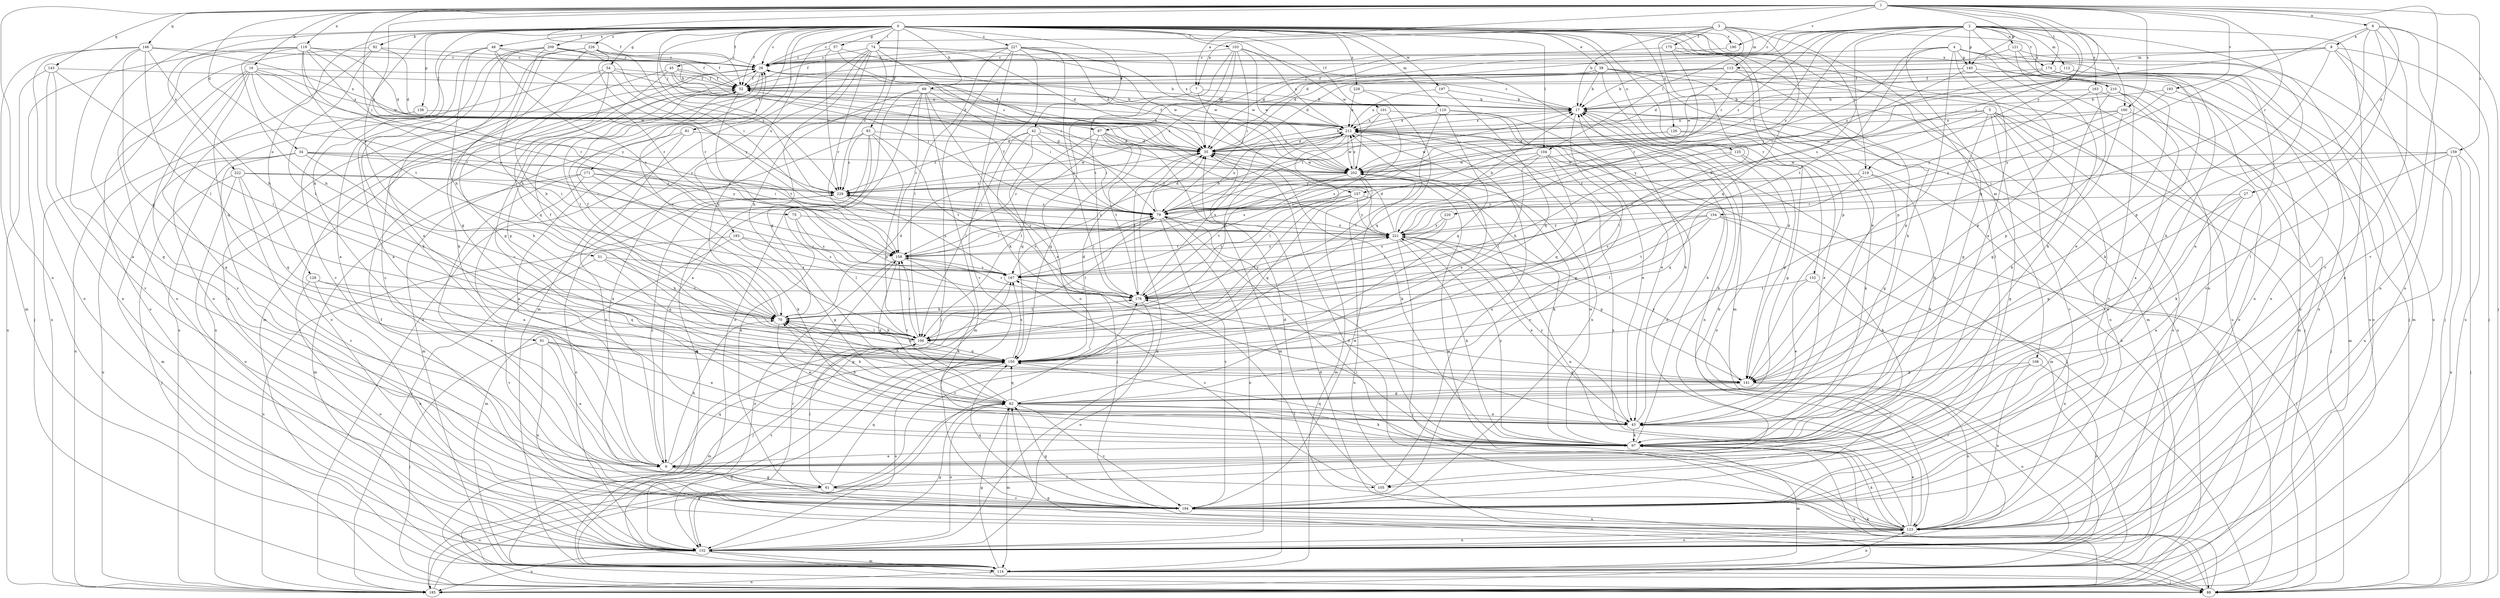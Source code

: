 strict digraph  {
0;
1;
2;
3;
4;
5;
6;
7;
8;
9;
16;
17;
26;
27;
34;
35;
38;
42;
43;
45;
48;
51;
52;
54;
57;
61;
62;
69;
70;
74;
75;
79;
81;
83;
87;
88;
91;
92;
97;
101;
103;
104;
105;
106;
108;
110;
112;
113;
114;
119;
121;
123;
125;
126;
128;
132;
138;
140;
141;
143;
146;
150;
152;
154;
157;
158;
159;
160;
163;
167;
171;
174;
175;
176;
183;
185;
190;
193;
194;
197;
202;
209;
210;
212;
219;
220;
221;
222;
226;
227;
228;
229;
0 -> 26  [label=c];
0 -> 38  [label=e];
0 -> 42  [label=e];
0 -> 43  [label=e];
0 -> 45  [label=f];
0 -> 48  [label=f];
0 -> 51  [label=f];
0 -> 52  [label=f];
0 -> 54  [label=g];
0 -> 57  [label=g];
0 -> 61  [label=g];
0 -> 69  [label=h];
0 -> 74  [label=i];
0 -> 81  [label=j];
0 -> 83  [label=j];
0 -> 87  [label=j];
0 -> 91  [label=k];
0 -> 92  [label=k];
0 -> 97  [label=k];
0 -> 101  [label=l];
0 -> 103  [label=l];
0 -> 104  [label=l];
0 -> 108  [label=m];
0 -> 110  [label=m];
0 -> 125  [label=o];
0 -> 126  [label=o];
0 -> 128  [label=o];
0 -> 138  [label=p];
0 -> 152  [label=r];
0 -> 171  [label=t];
0 -> 183  [label=u];
0 -> 190  [label=v];
0 -> 197  [label=w];
0 -> 202  [label=w];
0 -> 209  [label=x];
0 -> 210  [label=x];
0 -> 219  [label=y];
0 -> 222  [label=z];
0 -> 226  [label=z];
0 -> 227  [label=z];
0 -> 228  [label=z];
0 -> 229  [label=z];
1 -> 6  [label=a];
1 -> 7  [label=a];
1 -> 16  [label=b];
1 -> 27  [label=d];
1 -> 34  [label=d];
1 -> 35  [label=d];
1 -> 52  [label=f];
1 -> 75  [label=i];
1 -> 79  [label=i];
1 -> 119  [label=n];
1 -> 132  [label=o];
1 -> 140  [label=p];
1 -> 143  [label=q];
1 -> 146  [label=q];
1 -> 154  [label=r];
1 -> 159  [label=s];
1 -> 160  [label=s];
1 -> 174  [label=t];
1 -> 190  [label=v];
1 -> 193  [label=v];
1 -> 194  [label=v];
1 -> 229  [label=z];
2 -> 26  [label=c];
2 -> 35  [label=d];
2 -> 61  [label=g];
2 -> 79  [label=i];
2 -> 87  [label=j];
2 -> 97  [label=k];
2 -> 112  [label=m];
2 -> 121  [label=n];
2 -> 123  [label=n];
2 -> 140  [label=p];
2 -> 150  [label=q];
2 -> 157  [label=r];
2 -> 160  [label=s];
2 -> 163  [label=s];
2 -> 167  [label=s];
2 -> 185  [label=u];
2 -> 210  [label=x];
2 -> 219  [label=y];
2 -> 229  [label=z];
3 -> 7  [label=a];
3 -> 17  [label=b];
3 -> 26  [label=c];
3 -> 70  [label=h];
3 -> 104  [label=l];
3 -> 105  [label=l];
3 -> 113  [label=m];
3 -> 174  [label=t];
3 -> 175  [label=t];
3 -> 220  [label=y];
4 -> 35  [label=d];
4 -> 43  [label=e];
4 -> 79  [label=i];
4 -> 88  [label=j];
4 -> 97  [label=k];
4 -> 140  [label=p];
4 -> 141  [label=p];
4 -> 176  [label=t];
4 -> 185  [label=u];
5 -> 61  [label=g];
5 -> 88  [label=j];
5 -> 97  [label=k];
5 -> 123  [label=n];
5 -> 132  [label=o];
5 -> 176  [label=t];
5 -> 194  [label=v];
5 -> 212  [label=x];
5 -> 221  [label=y];
6 -> 8  [label=a];
6 -> 9  [label=a];
6 -> 88  [label=j];
6 -> 105  [label=l];
6 -> 132  [label=o];
6 -> 150  [label=q];
6 -> 194  [label=v];
7 -> 17  [label=b];
7 -> 70  [label=h];
7 -> 157  [label=r];
8 -> 52  [label=f];
8 -> 88  [label=j];
8 -> 113  [label=m];
8 -> 123  [label=n];
8 -> 141  [label=p];
8 -> 185  [label=u];
8 -> 229  [label=z];
9 -> 17  [label=b];
9 -> 61  [label=g];
9 -> 70  [label=h];
9 -> 105  [label=l];
9 -> 150  [label=q];
9 -> 229  [label=z];
16 -> 9  [label=a];
16 -> 52  [label=f];
16 -> 132  [label=o];
16 -> 150  [label=q];
16 -> 158  [label=r];
16 -> 194  [label=v];
16 -> 202  [label=w];
16 -> 212  [label=x];
16 -> 221  [label=y];
17 -> 26  [label=c];
17 -> 88  [label=j];
17 -> 106  [label=l];
17 -> 132  [label=o];
17 -> 212  [label=x];
26 -> 52  [label=f];
26 -> 106  [label=l];
26 -> 114  [label=m];
27 -> 9  [label=a];
27 -> 43  [label=e];
27 -> 62  [label=g];
27 -> 79  [label=i];
34 -> 70  [label=h];
34 -> 114  [label=m];
34 -> 185  [label=u];
34 -> 194  [label=v];
34 -> 202  [label=w];
34 -> 221  [label=y];
34 -> 229  [label=z];
35 -> 17  [label=b];
35 -> 26  [label=c];
35 -> 97  [label=k];
35 -> 176  [label=t];
35 -> 202  [label=w];
35 -> 212  [label=x];
38 -> 17  [label=b];
38 -> 52  [label=f];
38 -> 88  [label=j];
38 -> 114  [label=m];
38 -> 141  [label=p];
38 -> 185  [label=u];
38 -> 229  [label=z];
42 -> 35  [label=d];
42 -> 79  [label=i];
42 -> 88  [label=j];
42 -> 106  [label=l];
42 -> 150  [label=q];
42 -> 221  [label=y];
42 -> 229  [label=z];
43 -> 17  [label=b];
43 -> 70  [label=h];
43 -> 97  [label=k];
43 -> 221  [label=y];
45 -> 17  [label=b];
45 -> 35  [label=d];
45 -> 52  [label=f];
45 -> 79  [label=i];
45 -> 150  [label=q];
45 -> 185  [label=u];
48 -> 9  [label=a];
48 -> 17  [label=b];
48 -> 26  [label=c];
48 -> 70  [label=h];
48 -> 158  [label=r];
48 -> 167  [label=s];
48 -> 194  [label=v];
51 -> 70  [label=h];
51 -> 150  [label=q];
51 -> 167  [label=s];
51 -> 194  [label=v];
52 -> 17  [label=b];
52 -> 132  [label=o];
52 -> 141  [label=p];
52 -> 176  [label=t];
54 -> 52  [label=f];
54 -> 62  [label=g];
54 -> 70  [label=h];
54 -> 185  [label=u];
54 -> 212  [label=x];
54 -> 221  [label=y];
57 -> 26  [label=c];
57 -> 35  [label=d];
57 -> 202  [label=w];
57 -> 229  [label=z];
61 -> 26  [label=c];
61 -> 106  [label=l];
61 -> 150  [label=q];
61 -> 176  [label=t];
61 -> 185  [label=u];
61 -> 194  [label=v];
62 -> 43  [label=e];
62 -> 70  [label=h];
62 -> 97  [label=k];
62 -> 114  [label=m];
62 -> 132  [label=o];
62 -> 150  [label=q];
62 -> 158  [label=r];
62 -> 194  [label=v];
62 -> 212  [label=x];
69 -> 9  [label=a];
69 -> 17  [label=b];
69 -> 43  [label=e];
69 -> 70  [label=h];
69 -> 79  [label=i];
69 -> 114  [label=m];
69 -> 132  [label=o];
69 -> 158  [label=r];
70 -> 26  [label=c];
70 -> 35  [label=d];
70 -> 43  [label=e];
70 -> 52  [label=f];
70 -> 106  [label=l];
70 -> 176  [label=t];
74 -> 26  [label=c];
74 -> 35  [label=d];
74 -> 62  [label=g];
74 -> 79  [label=i];
74 -> 114  [label=m];
74 -> 158  [label=r];
74 -> 185  [label=u];
74 -> 202  [label=w];
74 -> 229  [label=z];
75 -> 106  [label=l];
75 -> 167  [label=s];
75 -> 221  [label=y];
79 -> 35  [label=d];
79 -> 52  [label=f];
79 -> 106  [label=l];
79 -> 132  [label=o];
79 -> 167  [label=s];
79 -> 194  [label=v];
79 -> 212  [label=x];
79 -> 221  [label=y];
79 -> 229  [label=z];
81 -> 9  [label=a];
81 -> 35  [label=d];
81 -> 114  [label=m];
81 -> 194  [label=v];
83 -> 9  [label=a];
83 -> 35  [label=d];
83 -> 114  [label=m];
83 -> 123  [label=n];
83 -> 141  [label=p];
83 -> 176  [label=t];
83 -> 229  [label=z];
87 -> 35  [label=d];
87 -> 106  [label=l];
87 -> 114  [label=m];
87 -> 150  [label=q];
87 -> 158  [label=r];
87 -> 176  [label=t];
87 -> 221  [label=y];
88 -> 35  [label=d];
88 -> 62  [label=g];
88 -> 97  [label=k];
88 -> 167  [label=s];
91 -> 9  [label=a];
91 -> 43  [label=e];
91 -> 88  [label=j];
91 -> 123  [label=n];
91 -> 141  [label=p];
91 -> 150  [label=q];
92 -> 26  [label=c];
92 -> 35  [label=d];
92 -> 106  [label=l];
92 -> 132  [label=o];
92 -> 185  [label=u];
97 -> 9  [label=a];
97 -> 17  [label=b];
97 -> 26  [label=c];
97 -> 79  [label=i];
97 -> 114  [label=m];
97 -> 150  [label=q];
97 -> 202  [label=w];
97 -> 221  [label=y];
101 -> 79  [label=i];
101 -> 123  [label=n];
101 -> 167  [label=s];
101 -> 212  [label=x];
103 -> 26  [label=c];
103 -> 35  [label=d];
103 -> 79  [label=i];
103 -> 114  [label=m];
103 -> 132  [label=o];
103 -> 176  [label=t];
103 -> 202  [label=w];
103 -> 212  [label=x];
104 -> 62  [label=g];
104 -> 106  [label=l];
104 -> 114  [label=m];
104 -> 150  [label=q];
104 -> 167  [label=s];
104 -> 202  [label=w];
105 -> 35  [label=d];
105 -> 167  [label=s];
105 -> 212  [label=x];
106 -> 26  [label=c];
106 -> 52  [label=f];
106 -> 70  [label=h];
106 -> 114  [label=m];
106 -> 150  [label=q];
106 -> 158  [label=r];
108 -> 123  [label=n];
108 -> 132  [label=o];
108 -> 141  [label=p];
108 -> 194  [label=v];
110 -> 43  [label=e];
110 -> 106  [label=l];
110 -> 123  [label=n];
110 -> 150  [label=q];
110 -> 212  [label=x];
112 -> 35  [label=d];
112 -> 52  [label=f];
112 -> 114  [label=m];
112 -> 194  [label=v];
113 -> 17  [label=b];
113 -> 35  [label=d];
113 -> 52  [label=f];
113 -> 123  [label=n];
113 -> 141  [label=p];
113 -> 202  [label=w];
114 -> 17  [label=b];
114 -> 62  [label=g];
114 -> 88  [label=j];
114 -> 123  [label=n];
114 -> 185  [label=u];
119 -> 26  [label=c];
119 -> 35  [label=d];
119 -> 70  [label=h];
119 -> 88  [label=j];
119 -> 132  [label=o];
119 -> 158  [label=r];
119 -> 167  [label=s];
119 -> 176  [label=t];
119 -> 202  [label=w];
121 -> 26  [label=c];
121 -> 88  [label=j];
121 -> 123  [label=n];
121 -> 185  [label=u];
123 -> 35  [label=d];
123 -> 43  [label=e];
123 -> 79  [label=i];
123 -> 97  [label=k];
123 -> 132  [label=o];
123 -> 176  [label=t];
123 -> 202  [label=w];
123 -> 212  [label=x];
125 -> 62  [label=g];
125 -> 70  [label=h];
125 -> 141  [label=p];
125 -> 202  [label=w];
126 -> 35  [label=d];
126 -> 43  [label=e];
126 -> 97  [label=k];
126 -> 202  [label=w];
128 -> 123  [label=n];
128 -> 132  [label=o];
128 -> 150  [label=q];
128 -> 176  [label=t];
132 -> 35  [label=d];
132 -> 52  [label=f];
132 -> 62  [label=g];
132 -> 88  [label=j];
132 -> 114  [label=m];
132 -> 123  [label=n];
132 -> 158  [label=r];
132 -> 185  [label=u];
138 -> 185  [label=u];
138 -> 212  [label=x];
140 -> 17  [label=b];
140 -> 43  [label=e];
140 -> 52  [label=f];
140 -> 79  [label=i];
140 -> 141  [label=p];
141 -> 62  [label=g];
141 -> 70  [label=h];
141 -> 123  [label=n];
141 -> 132  [label=o];
141 -> 221  [label=y];
143 -> 52  [label=f];
143 -> 106  [label=l];
143 -> 123  [label=n];
143 -> 185  [label=u];
143 -> 194  [label=v];
146 -> 9  [label=a];
146 -> 26  [label=c];
146 -> 70  [label=h];
146 -> 106  [label=l];
146 -> 114  [label=m];
146 -> 132  [label=o];
146 -> 150  [label=q];
146 -> 212  [label=x];
150 -> 35  [label=d];
150 -> 70  [label=h];
150 -> 132  [label=o];
150 -> 141  [label=p];
150 -> 167  [label=s];
152 -> 43  [label=e];
152 -> 123  [label=n];
152 -> 176  [label=t];
154 -> 88  [label=j];
154 -> 97  [label=k];
154 -> 106  [label=l];
154 -> 167  [label=s];
154 -> 176  [label=t];
154 -> 221  [label=y];
157 -> 79  [label=i];
157 -> 106  [label=l];
157 -> 123  [label=n];
157 -> 150  [label=q];
157 -> 176  [label=t];
157 -> 221  [label=y];
158 -> 17  [label=b];
158 -> 62  [label=g];
158 -> 79  [label=i];
158 -> 97  [label=k];
158 -> 132  [label=o];
158 -> 167  [label=s];
158 -> 221  [label=y];
159 -> 79  [label=i];
159 -> 88  [label=j];
159 -> 97  [label=k];
159 -> 123  [label=n];
159 -> 185  [label=u];
159 -> 202  [label=w];
160 -> 62  [label=g];
160 -> 114  [label=m];
160 -> 202  [label=w];
160 -> 212  [label=x];
160 -> 221  [label=y];
163 -> 9  [label=a];
163 -> 17  [label=b];
163 -> 141  [label=p];
163 -> 221  [label=y];
167 -> 79  [label=i];
167 -> 88  [label=j];
167 -> 176  [label=t];
171 -> 9  [label=a];
171 -> 79  [label=i];
171 -> 97  [label=k];
171 -> 114  [label=m];
171 -> 194  [label=v];
171 -> 229  [label=z];
174 -> 52  [label=f];
174 -> 79  [label=i];
174 -> 97  [label=k];
174 -> 123  [label=n];
174 -> 132  [label=o];
174 -> 194  [label=v];
175 -> 26  [label=c];
175 -> 141  [label=p];
175 -> 158  [label=r];
175 -> 185  [label=u];
176 -> 70  [label=h];
176 -> 132  [label=o];
176 -> 158  [label=r];
176 -> 212  [label=x];
176 -> 221  [label=y];
183 -> 62  [label=g];
183 -> 114  [label=m];
183 -> 158  [label=r];
183 -> 167  [label=s];
183 -> 185  [label=u];
185 -> 62  [label=g];
185 -> 97  [label=k];
185 -> 150  [label=q];
190 -> 35  [label=d];
193 -> 17  [label=b];
193 -> 132  [label=o];
193 -> 221  [label=y];
194 -> 17  [label=b];
194 -> 62  [label=g];
194 -> 123  [label=n];
194 -> 150  [label=q];
194 -> 202  [label=w];
194 -> 212  [label=x];
197 -> 17  [label=b];
197 -> 150  [label=q];
197 -> 212  [label=x];
202 -> 26  [label=c];
202 -> 97  [label=k];
202 -> 114  [label=m];
202 -> 176  [label=t];
202 -> 185  [label=u];
202 -> 212  [label=x];
202 -> 229  [label=z];
209 -> 9  [label=a];
209 -> 26  [label=c];
209 -> 43  [label=e];
209 -> 52  [label=f];
209 -> 70  [label=h];
209 -> 97  [label=k];
209 -> 229  [label=z];
210 -> 17  [label=b];
210 -> 97  [label=k];
210 -> 114  [label=m];
210 -> 132  [label=o];
210 -> 194  [label=v];
212 -> 35  [label=d];
212 -> 43  [label=e];
212 -> 52  [label=f];
212 -> 70  [label=h];
212 -> 88  [label=j];
212 -> 106  [label=l];
212 -> 194  [label=v];
212 -> 202  [label=w];
219 -> 62  [label=g];
219 -> 97  [label=k];
219 -> 150  [label=q];
219 -> 221  [label=y];
219 -> 229  [label=z];
220 -> 167  [label=s];
220 -> 176  [label=t];
220 -> 221  [label=y];
221 -> 17  [label=b];
221 -> 35  [label=d];
221 -> 43  [label=e];
221 -> 88  [label=j];
221 -> 97  [label=k];
221 -> 141  [label=p];
221 -> 158  [label=r];
221 -> 229  [label=z];
222 -> 79  [label=i];
222 -> 88  [label=j];
222 -> 132  [label=o];
222 -> 150  [label=q];
222 -> 194  [label=v];
222 -> 229  [label=z];
226 -> 26  [label=c];
226 -> 52  [label=f];
226 -> 62  [label=g];
226 -> 79  [label=i];
226 -> 97  [label=k];
226 -> 132  [label=o];
226 -> 158  [label=r];
227 -> 26  [label=c];
227 -> 35  [label=d];
227 -> 52  [label=f];
227 -> 88  [label=j];
227 -> 97  [label=k];
227 -> 106  [label=l];
227 -> 176  [label=t];
227 -> 194  [label=v];
227 -> 202  [label=w];
227 -> 212  [label=x];
228 -> 17  [label=b];
228 -> 150  [label=q];
228 -> 212  [label=x];
229 -> 79  [label=i];
229 -> 132  [label=o];
229 -> 167  [label=s];
229 -> 185  [label=u];
}
